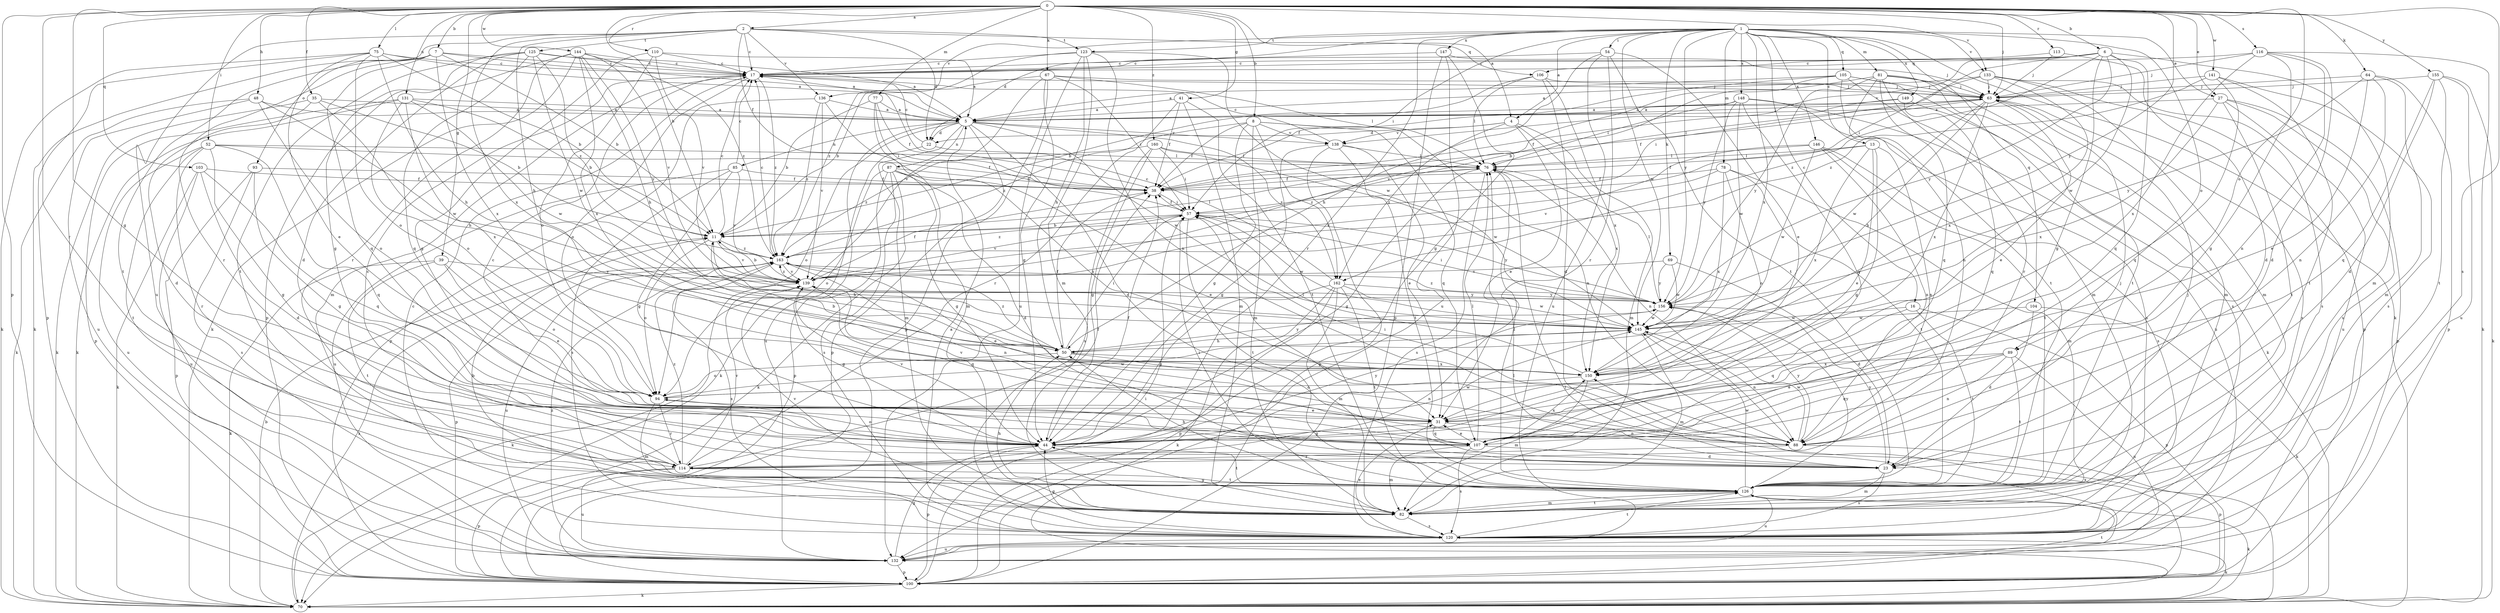 strict digraph  {
0;
1;
2;
4;
5;
6;
7;
8;
11;
13;
16;
17;
22;
23;
27;
31;
35;
38;
39;
41;
44;
48;
50;
52;
54;
57;
63;
64;
67;
69;
70;
75;
76;
77;
78;
81;
82;
85;
87;
88;
89;
93;
94;
100;
103;
104;
105;
106;
107;
110;
113;
114;
116;
120;
123;
125;
126;
131;
132;
133;
136;
138;
139;
141;
144;
145;
146;
147;
148;
149;
150;
155;
156;
160;
162;
163;
0 -> 2  [label=a];
0 -> 4  [label=a];
0 -> 6  [label=b];
0 -> 7  [label=b];
0 -> 8  [label=b];
0 -> 11  [label=b];
0 -> 27  [label=e];
0 -> 35  [label=f];
0 -> 39  [label=g];
0 -> 41  [label=g];
0 -> 44  [label=g];
0 -> 48  [label=h];
0 -> 52  [label=i];
0 -> 63  [label=j];
0 -> 64  [label=k];
0 -> 67  [label=k];
0 -> 75  [label=l];
0 -> 77  [label=m];
0 -> 89  [label=o];
0 -> 100  [label=p];
0 -> 103  [label=q];
0 -> 110  [label=r];
0 -> 113  [label=r];
0 -> 114  [label=r];
0 -> 116  [label=s];
0 -> 120  [label=s];
0 -> 131  [label=u];
0 -> 133  [label=v];
0 -> 141  [label=w];
0 -> 144  [label=w];
0 -> 155  [label=y];
0 -> 156  [label=y];
0 -> 160  [label=z];
1 -> 4  [label=a];
1 -> 13  [label=c];
1 -> 16  [label=c];
1 -> 22  [label=d];
1 -> 27  [label=e];
1 -> 54  [label=i];
1 -> 57  [label=i];
1 -> 69  [label=k];
1 -> 70  [label=k];
1 -> 78  [label=m];
1 -> 81  [label=m];
1 -> 89  [label=o];
1 -> 104  [label=q];
1 -> 105  [label=q];
1 -> 114  [label=r];
1 -> 123  [label=t];
1 -> 133  [label=v];
1 -> 136  [label=v];
1 -> 145  [label=w];
1 -> 146  [label=x];
1 -> 147  [label=x];
1 -> 148  [label=x];
1 -> 149  [label=x];
1 -> 150  [label=x];
1 -> 156  [label=y];
2 -> 17  [label=c];
2 -> 22  [label=d];
2 -> 38  [label=f];
2 -> 50  [label=h];
2 -> 93  [label=o];
2 -> 106  [label=q];
2 -> 123  [label=t];
2 -> 125  [label=t];
2 -> 132  [label=u];
2 -> 136  [label=v];
2 -> 150  [label=x];
4 -> 22  [label=d];
4 -> 31  [label=e];
4 -> 82  [label=m];
4 -> 138  [label=v];
4 -> 150  [label=x];
4 -> 162  [label=z];
5 -> 22  [label=d];
5 -> 23  [label=d];
5 -> 63  [label=j];
5 -> 82  [label=m];
5 -> 85  [label=n];
5 -> 87  [label=n];
5 -> 94  [label=o];
5 -> 100  [label=p];
5 -> 132  [label=u];
5 -> 138  [label=v];
5 -> 145  [label=w];
5 -> 162  [label=z];
6 -> 17  [label=c];
6 -> 44  [label=g];
6 -> 57  [label=i];
6 -> 82  [label=m];
6 -> 106  [label=q];
6 -> 107  [label=q];
6 -> 138  [label=v];
6 -> 145  [label=w];
6 -> 156  [label=y];
6 -> 162  [label=z];
7 -> 5  [label=a];
7 -> 11  [label=b];
7 -> 17  [label=c];
7 -> 70  [label=k];
7 -> 107  [label=q];
7 -> 114  [label=r];
7 -> 126  [label=t];
7 -> 150  [label=x];
8 -> 38  [label=f];
8 -> 44  [label=g];
8 -> 82  [label=m];
8 -> 88  [label=n];
8 -> 107  [label=q];
8 -> 138  [label=v];
8 -> 162  [label=z];
8 -> 163  [label=z];
11 -> 17  [label=c];
11 -> 50  [label=h];
11 -> 76  [label=l];
11 -> 94  [label=o];
11 -> 139  [label=v];
11 -> 163  [label=z];
13 -> 31  [label=e];
13 -> 38  [label=f];
13 -> 44  [label=g];
13 -> 76  [label=l];
13 -> 88  [label=n];
13 -> 150  [label=x];
16 -> 100  [label=p];
16 -> 107  [label=q];
16 -> 126  [label=t];
16 -> 145  [label=w];
17 -> 63  [label=j];
17 -> 82  [label=m];
17 -> 94  [label=o];
17 -> 163  [label=z];
22 -> 17  [label=c];
22 -> 70  [label=k];
22 -> 76  [label=l];
23 -> 63  [label=j];
23 -> 82  [label=m];
23 -> 120  [label=s];
23 -> 156  [label=y];
27 -> 5  [label=a];
27 -> 100  [label=p];
27 -> 120  [label=s];
27 -> 126  [label=t];
27 -> 132  [label=u];
27 -> 150  [label=x];
31 -> 44  [label=g];
31 -> 88  [label=n];
31 -> 107  [label=q];
31 -> 139  [label=v];
35 -> 5  [label=a];
35 -> 11  [label=b];
35 -> 23  [label=d];
35 -> 50  [label=h];
35 -> 70  [label=k];
38 -> 57  [label=i];
39 -> 31  [label=e];
39 -> 70  [label=k];
39 -> 94  [label=o];
39 -> 126  [label=t];
39 -> 139  [label=v];
41 -> 5  [label=a];
41 -> 38  [label=f];
41 -> 82  [label=m];
41 -> 114  [label=r];
41 -> 126  [label=t];
44 -> 38  [label=f];
44 -> 94  [label=o];
44 -> 100  [label=p];
44 -> 126  [label=t];
44 -> 139  [label=v];
44 -> 145  [label=w];
44 -> 156  [label=y];
48 -> 5  [label=a];
48 -> 70  [label=k];
48 -> 94  [label=o];
48 -> 132  [label=u];
48 -> 145  [label=w];
50 -> 38  [label=f];
50 -> 57  [label=i];
50 -> 88  [label=n];
50 -> 94  [label=o];
50 -> 150  [label=x];
50 -> 156  [label=y];
50 -> 163  [label=z];
52 -> 38  [label=f];
52 -> 44  [label=g];
52 -> 76  [label=l];
52 -> 107  [label=q];
52 -> 114  [label=r];
52 -> 126  [label=t];
52 -> 132  [label=u];
54 -> 17  [label=c];
54 -> 31  [label=e];
54 -> 50  [label=h];
54 -> 114  [label=r];
54 -> 126  [label=t];
54 -> 132  [label=u];
57 -> 11  [label=b];
57 -> 38  [label=f];
57 -> 126  [label=t];
57 -> 139  [label=v];
57 -> 145  [label=w];
57 -> 156  [label=y];
57 -> 163  [label=z];
63 -> 5  [label=a];
63 -> 31  [label=e];
63 -> 38  [label=f];
63 -> 50  [label=h];
63 -> 76  [label=l];
63 -> 120  [label=s];
63 -> 145  [label=w];
63 -> 150  [label=x];
64 -> 31  [label=e];
64 -> 63  [label=j];
64 -> 82  [label=m];
64 -> 88  [label=n];
64 -> 100  [label=p];
64 -> 156  [label=y];
67 -> 11  [label=b];
67 -> 44  [label=g];
67 -> 57  [label=i];
67 -> 63  [label=j];
67 -> 76  [label=l];
67 -> 100  [label=p];
67 -> 139  [label=v];
69 -> 23  [label=d];
69 -> 139  [label=v];
69 -> 145  [label=w];
69 -> 156  [label=y];
70 -> 11  [label=b];
70 -> 76  [label=l];
70 -> 163  [label=z];
75 -> 5  [label=a];
75 -> 11  [label=b];
75 -> 17  [label=c];
75 -> 31  [label=e];
75 -> 50  [label=h];
75 -> 70  [label=k];
75 -> 94  [label=o];
75 -> 100  [label=p];
76 -> 38  [label=f];
76 -> 44  [label=g];
76 -> 88  [label=n];
76 -> 120  [label=s];
77 -> 5  [label=a];
77 -> 11  [label=b];
77 -> 38  [label=f];
77 -> 57  [label=i];
77 -> 82  [label=m];
78 -> 38  [label=f];
78 -> 82  [label=m];
78 -> 94  [label=o];
78 -> 126  [label=t];
78 -> 139  [label=v];
78 -> 150  [label=x];
81 -> 11  [label=b];
81 -> 63  [label=j];
81 -> 82  [label=m];
81 -> 88  [label=n];
81 -> 107  [label=q];
81 -> 114  [label=r];
81 -> 126  [label=t];
81 -> 156  [label=y];
82 -> 11  [label=b];
82 -> 44  [label=g];
82 -> 50  [label=h];
82 -> 120  [label=s];
82 -> 126  [label=t];
82 -> 139  [label=v];
85 -> 17  [label=c];
85 -> 38  [label=f];
85 -> 44  [label=g];
85 -> 120  [label=s];
85 -> 132  [label=u];
85 -> 139  [label=v];
87 -> 23  [label=d];
87 -> 31  [label=e];
87 -> 38  [label=f];
87 -> 44  [label=g];
87 -> 70  [label=k];
87 -> 94  [label=o];
87 -> 100  [label=p];
87 -> 120  [label=s];
88 -> 57  [label=i];
88 -> 100  [label=p];
88 -> 114  [label=r];
88 -> 145  [label=w];
88 -> 156  [label=y];
89 -> 31  [label=e];
89 -> 88  [label=n];
89 -> 107  [label=q];
89 -> 126  [label=t];
89 -> 132  [label=u];
89 -> 150  [label=x];
93 -> 38  [label=f];
93 -> 44  [label=g];
93 -> 100  [label=p];
93 -> 120  [label=s];
94 -> 31  [label=e];
94 -> 82  [label=m];
94 -> 114  [label=r];
94 -> 145  [label=w];
100 -> 57  [label=i];
100 -> 70  [label=k];
100 -> 76  [label=l];
100 -> 126  [label=t];
100 -> 150  [label=x];
103 -> 23  [label=d];
103 -> 38  [label=f];
103 -> 70  [label=k];
103 -> 107  [label=q];
103 -> 132  [label=u];
104 -> 23  [label=d];
104 -> 70  [label=k];
104 -> 145  [label=w];
105 -> 5  [label=a];
105 -> 38  [label=f];
105 -> 63  [label=j];
105 -> 82  [label=m];
105 -> 120  [label=s];
105 -> 126  [label=t];
105 -> 139  [label=v];
106 -> 11  [label=b];
106 -> 23  [label=d];
106 -> 63  [label=j];
106 -> 76  [label=l];
106 -> 150  [label=x];
107 -> 17  [label=c];
107 -> 23  [label=d];
107 -> 31  [label=e];
107 -> 76  [label=l];
107 -> 82  [label=m];
107 -> 120  [label=s];
107 -> 150  [label=x];
110 -> 5  [label=a];
110 -> 17  [label=c];
110 -> 44  [label=g];
110 -> 94  [label=o];
110 -> 139  [label=v];
113 -> 17  [label=c];
113 -> 23  [label=d];
113 -> 63  [label=j];
114 -> 17  [label=c];
114 -> 38  [label=f];
114 -> 100  [label=p];
114 -> 126  [label=t];
114 -> 132  [label=u];
114 -> 139  [label=v];
114 -> 163  [label=z];
116 -> 17  [label=c];
116 -> 23  [label=d];
116 -> 44  [label=g];
116 -> 63  [label=j];
116 -> 70  [label=k];
116 -> 88  [label=n];
116 -> 150  [label=x];
120 -> 5  [label=a];
120 -> 17  [label=c];
120 -> 31  [label=e];
120 -> 44  [label=g];
120 -> 70  [label=k];
120 -> 126  [label=t];
120 -> 132  [label=u];
123 -> 17  [label=c];
123 -> 50  [label=h];
123 -> 82  [label=m];
123 -> 88  [label=n];
123 -> 132  [label=u];
123 -> 145  [label=w];
123 -> 163  [label=z];
125 -> 5  [label=a];
125 -> 17  [label=c];
125 -> 23  [label=d];
125 -> 44  [label=g];
125 -> 107  [label=q];
125 -> 126  [label=t];
125 -> 145  [label=w];
125 -> 163  [label=z];
126 -> 50  [label=h];
126 -> 57  [label=i];
126 -> 63  [label=j];
126 -> 70  [label=k];
126 -> 76  [label=l];
126 -> 82  [label=m];
126 -> 132  [label=u];
126 -> 145  [label=w];
126 -> 156  [label=y];
131 -> 5  [label=a];
131 -> 11  [label=b];
131 -> 70  [label=k];
131 -> 94  [label=o];
131 -> 100  [label=p];
131 -> 145  [label=w];
131 -> 150  [label=x];
132 -> 44  [label=g];
132 -> 100  [label=p];
132 -> 163  [label=z];
133 -> 5  [label=a];
133 -> 57  [label=i];
133 -> 63  [label=j];
133 -> 82  [label=m];
133 -> 100  [label=p];
133 -> 120  [label=s];
133 -> 150  [label=x];
136 -> 5  [label=a];
136 -> 88  [label=n];
136 -> 100  [label=p];
136 -> 139  [label=v];
136 -> 163  [label=z];
138 -> 17  [label=c];
138 -> 31  [label=e];
138 -> 44  [label=g];
138 -> 76  [label=l];
138 -> 100  [label=p];
138 -> 126  [label=t];
139 -> 11  [label=b];
139 -> 38  [label=f];
139 -> 44  [label=g];
139 -> 70  [label=k];
139 -> 107  [label=q];
139 -> 156  [label=y];
139 -> 163  [label=z];
141 -> 63  [label=j];
141 -> 107  [label=q];
141 -> 120  [label=s];
141 -> 126  [label=t];
141 -> 163  [label=z];
144 -> 17  [label=c];
144 -> 50  [label=h];
144 -> 70  [label=k];
144 -> 100  [label=p];
144 -> 114  [label=r];
144 -> 139  [label=v];
144 -> 150  [label=x];
144 -> 156  [label=y];
144 -> 163  [label=z];
145 -> 50  [label=h];
145 -> 82  [label=m];
145 -> 88  [label=n];
146 -> 76  [label=l];
146 -> 88  [label=n];
146 -> 120  [label=s];
146 -> 126  [label=t];
146 -> 139  [label=v];
146 -> 145  [label=w];
147 -> 17  [label=c];
147 -> 44  [label=g];
147 -> 63  [label=j];
147 -> 100  [label=p];
147 -> 132  [label=u];
148 -> 5  [label=a];
148 -> 76  [label=l];
148 -> 107  [label=q];
148 -> 120  [label=s];
148 -> 132  [label=u];
148 -> 145  [label=w];
148 -> 156  [label=y];
149 -> 5  [label=a];
149 -> 38  [label=f];
149 -> 70  [label=k];
149 -> 107  [label=q];
150 -> 11  [label=b];
150 -> 57  [label=i];
150 -> 82  [label=m];
150 -> 94  [label=o];
155 -> 23  [label=d];
155 -> 63  [label=j];
155 -> 70  [label=k];
155 -> 107  [label=q];
155 -> 126  [label=t];
155 -> 132  [label=u];
156 -> 57  [label=i];
156 -> 76  [label=l];
156 -> 145  [label=w];
156 -> 163  [label=z];
160 -> 44  [label=g];
160 -> 57  [label=i];
160 -> 76  [label=l];
160 -> 120  [label=s];
160 -> 145  [label=w];
160 -> 163  [label=z];
162 -> 17  [label=c];
162 -> 44  [label=g];
162 -> 70  [label=k];
162 -> 82  [label=m];
162 -> 100  [label=p];
162 -> 126  [label=t];
162 -> 145  [label=w];
162 -> 156  [label=y];
163 -> 17  [label=c];
163 -> 31  [label=e];
163 -> 88  [label=n];
163 -> 100  [label=p];
163 -> 120  [label=s];
163 -> 132  [label=u];
163 -> 139  [label=v];
}
